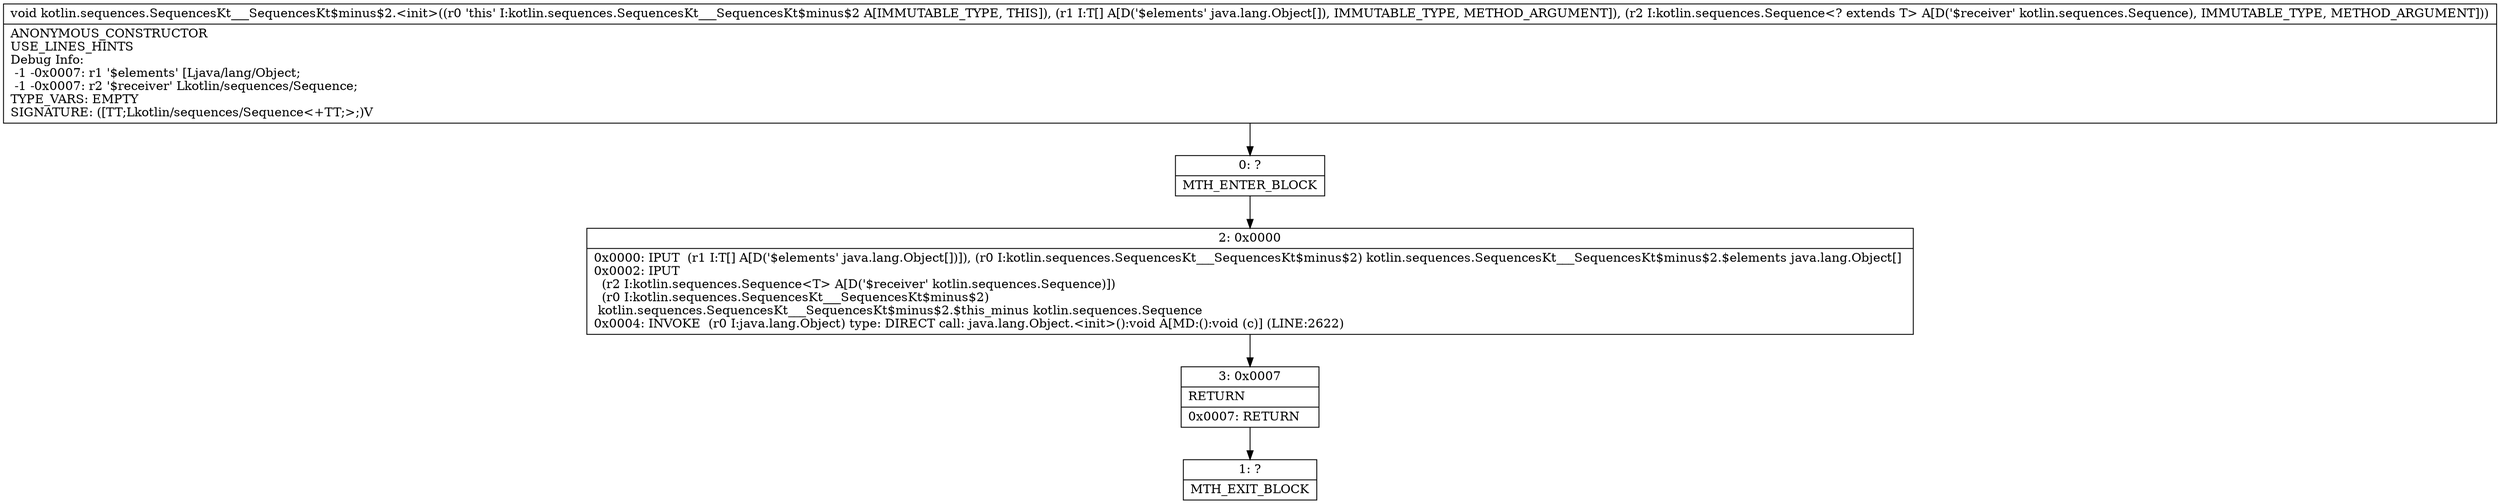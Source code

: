 digraph "CFG forkotlin.sequences.SequencesKt___SequencesKt$minus$2.\<init\>([Ljava\/lang\/Object;Lkotlin\/sequences\/Sequence;)V" {
Node_0 [shape=record,label="{0\:\ ?|MTH_ENTER_BLOCK\l}"];
Node_2 [shape=record,label="{2\:\ 0x0000|0x0000: IPUT  (r1 I:T[] A[D('$elements' java.lang.Object[])]), (r0 I:kotlin.sequences.SequencesKt___SequencesKt$minus$2) kotlin.sequences.SequencesKt___SequencesKt$minus$2.$elements java.lang.Object[] \l0x0002: IPUT  \l  (r2 I:kotlin.sequences.Sequence\<T\> A[D('$receiver' kotlin.sequences.Sequence)])\l  (r0 I:kotlin.sequences.SequencesKt___SequencesKt$minus$2)\l kotlin.sequences.SequencesKt___SequencesKt$minus$2.$this_minus kotlin.sequences.Sequence \l0x0004: INVOKE  (r0 I:java.lang.Object) type: DIRECT call: java.lang.Object.\<init\>():void A[MD:():void (c)] (LINE:2622)\l}"];
Node_3 [shape=record,label="{3\:\ 0x0007|RETURN\l|0x0007: RETURN   \l}"];
Node_1 [shape=record,label="{1\:\ ?|MTH_EXIT_BLOCK\l}"];
MethodNode[shape=record,label="{void kotlin.sequences.SequencesKt___SequencesKt$minus$2.\<init\>((r0 'this' I:kotlin.sequences.SequencesKt___SequencesKt$minus$2 A[IMMUTABLE_TYPE, THIS]), (r1 I:T[] A[D('$elements' java.lang.Object[]), IMMUTABLE_TYPE, METHOD_ARGUMENT]), (r2 I:kotlin.sequences.Sequence\<? extends T\> A[D('$receiver' kotlin.sequences.Sequence), IMMUTABLE_TYPE, METHOD_ARGUMENT]))  | ANONYMOUS_CONSTRUCTOR\lUSE_LINES_HINTS\lDebug Info:\l  \-1 \-0x0007: r1 '$elements' [Ljava\/lang\/Object;\l  \-1 \-0x0007: r2 '$receiver' Lkotlin\/sequences\/Sequence;\lTYPE_VARS: EMPTY\lSIGNATURE: ([TT;Lkotlin\/sequences\/Sequence\<+TT;\>;)V\l}"];
MethodNode -> Node_0;Node_0 -> Node_2;
Node_2 -> Node_3;
Node_3 -> Node_1;
}

